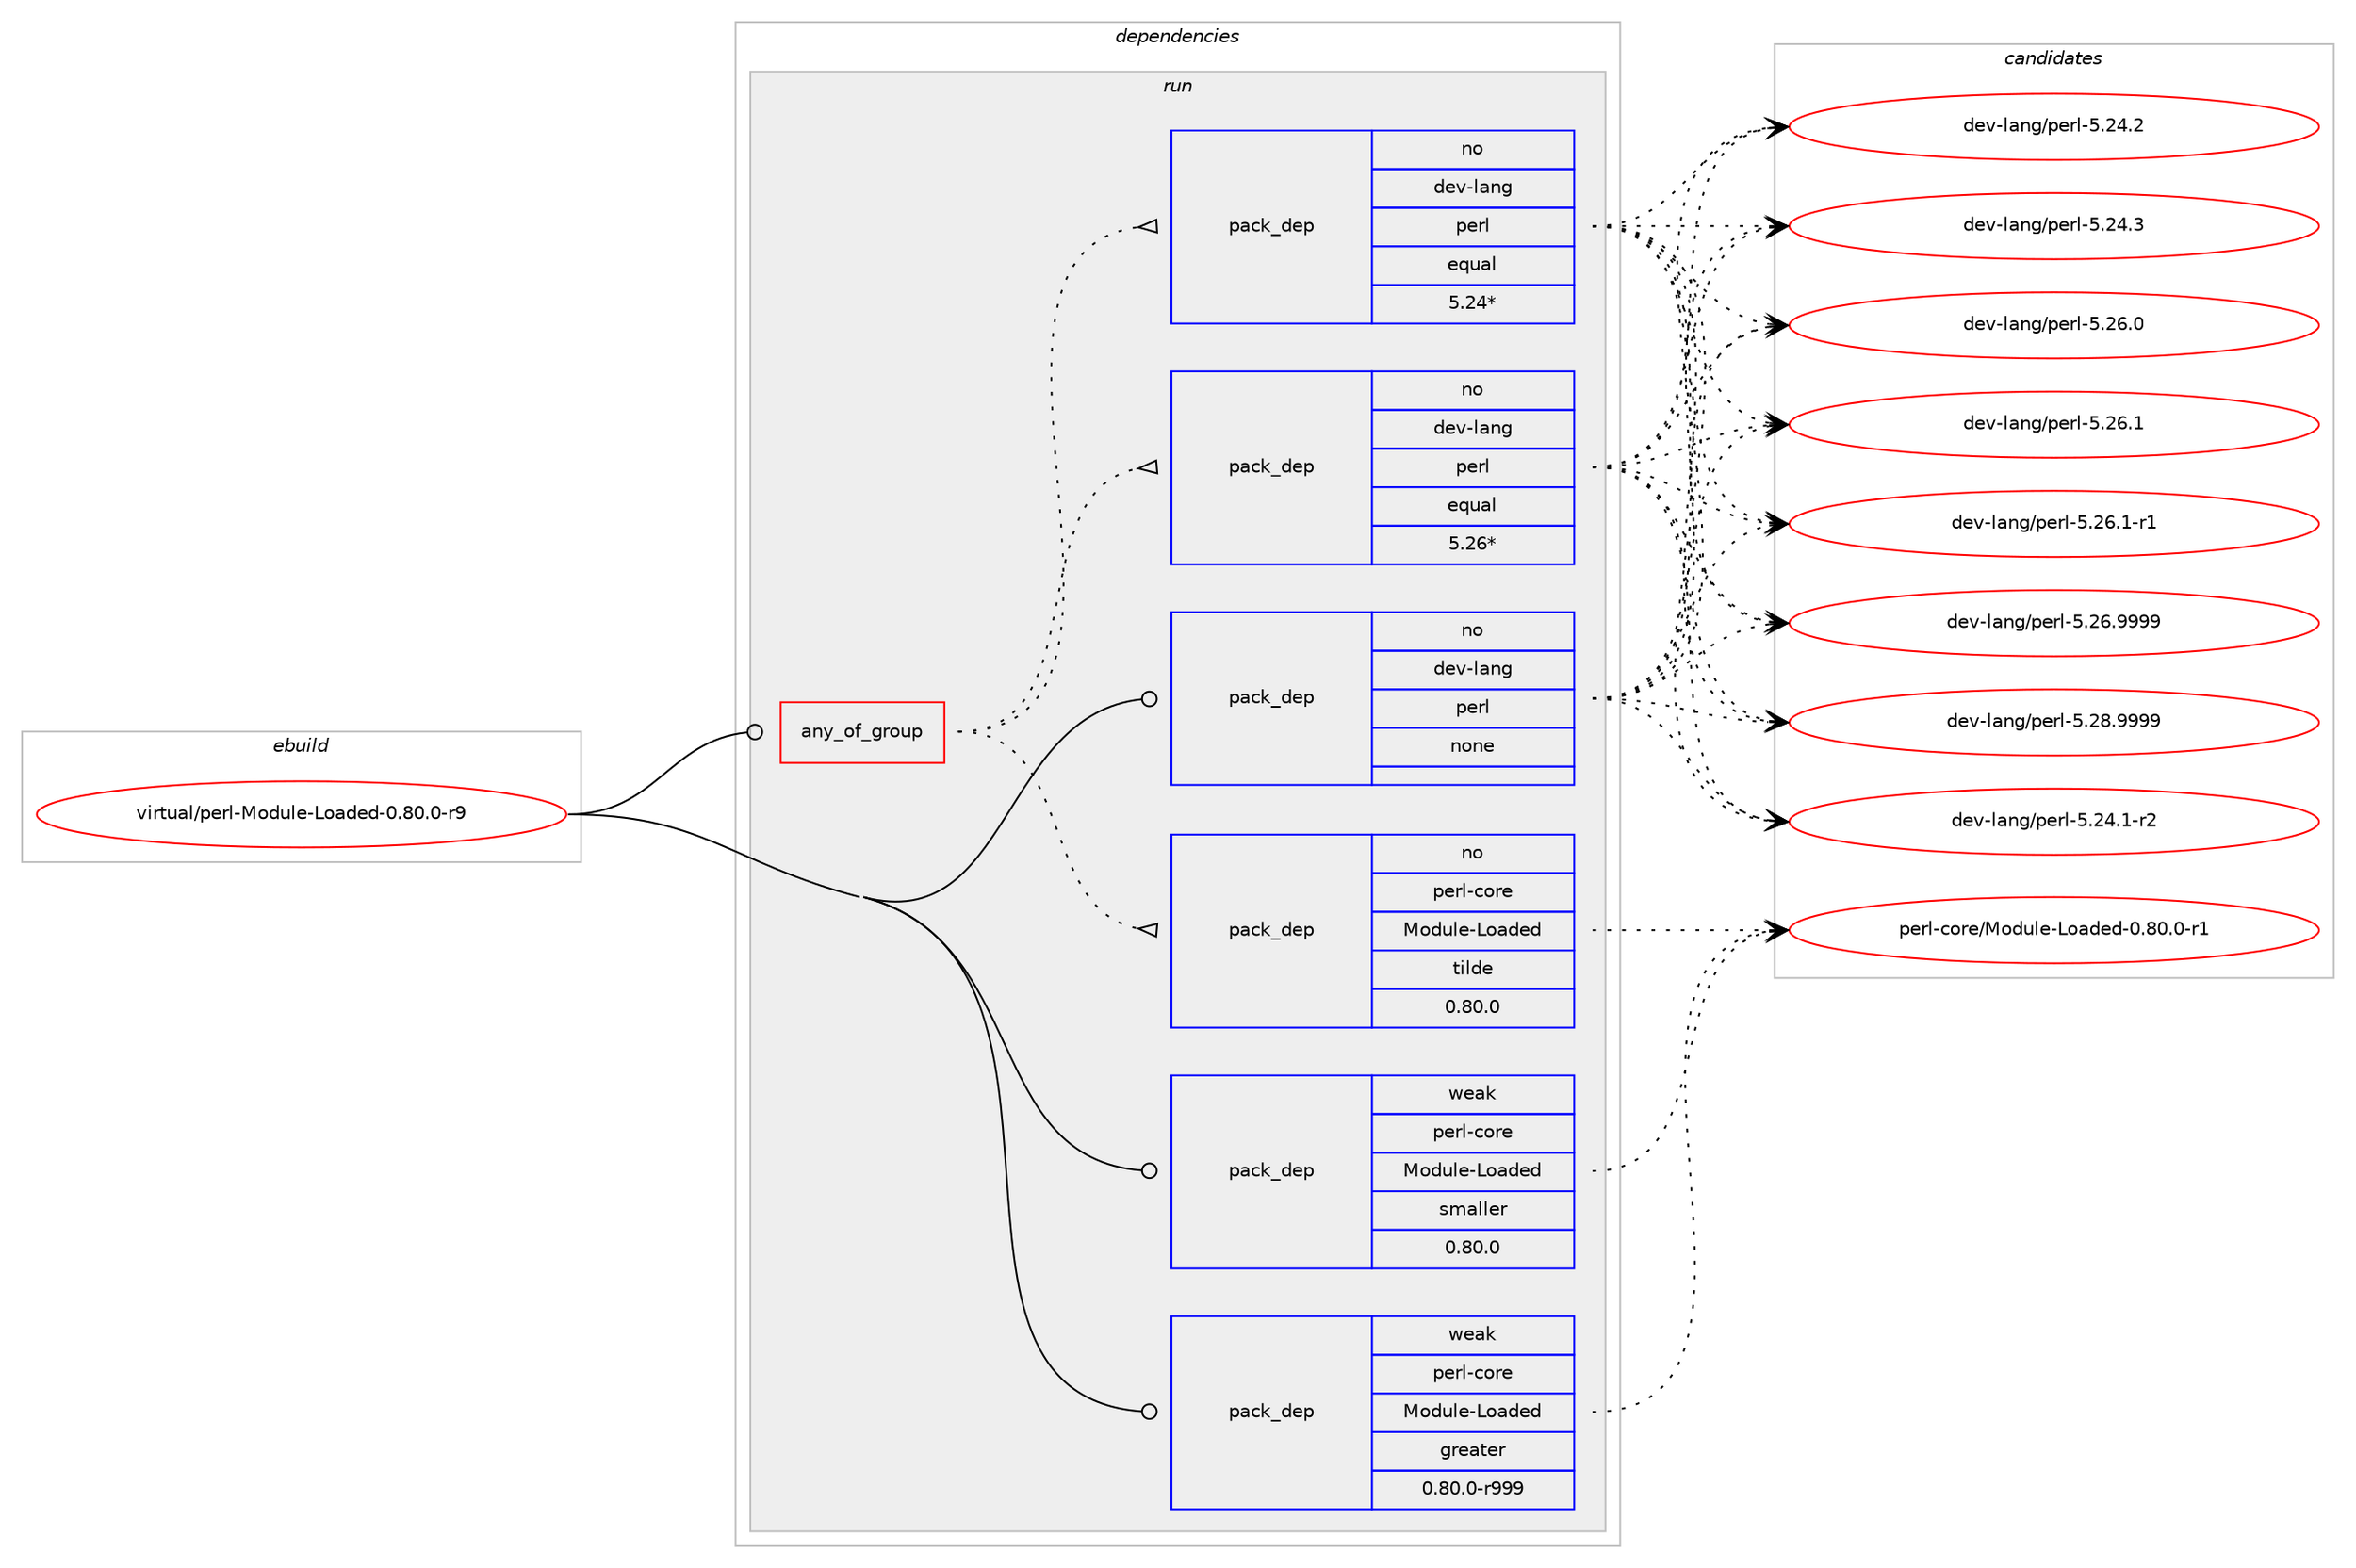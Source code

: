 digraph prolog {

# *************
# Graph options
# *************

newrank=true;
concentrate=true;
compound=true;
graph [rankdir=LR,fontname=Helvetica,fontsize=10,ranksep=1.5];#, ranksep=2.5, nodesep=0.2];
edge  [arrowhead=vee];
node  [fontname=Helvetica,fontsize=10];

# **********
# The ebuild
# **********

subgraph cluster_leftcol {
color=gray;
rank=same;
label=<<i>ebuild</i>>;
id [label="virtual/perl-Module-Loaded-0.80.0-r9", color=red, width=4, href="../virtual/perl-Module-Loaded-0.80.0-r9.svg"];
}

# ****************
# The dependencies
# ****************

subgraph cluster_midcol {
color=gray;
label=<<i>dependencies</i>>;
subgraph cluster_compile {
fillcolor="#eeeeee";
style=filled;
label=<<i>compile</i>>;
}
subgraph cluster_compileandrun {
fillcolor="#eeeeee";
style=filled;
label=<<i>compile and run</i>>;
}
subgraph cluster_run {
fillcolor="#eeeeee";
style=filled;
label=<<i>run</i>>;
subgraph any32 {
dependency4253 [label=<<TABLE BORDER="0" CELLBORDER="1" CELLSPACING="0" CELLPADDING="4"><TR><TD CELLPADDING="10">any_of_group</TD></TR></TABLE>>, shape=none, color=red];subgraph pack3876 {
dependency4254 [label=<<TABLE BORDER="0" CELLBORDER="1" CELLSPACING="0" CELLPADDING="4" WIDTH="220"><TR><TD ROWSPAN="6" CELLPADDING="30">pack_dep</TD></TR><TR><TD WIDTH="110">no</TD></TR><TR><TD>dev-lang</TD></TR><TR><TD>perl</TD></TR><TR><TD>equal</TD></TR><TR><TD>5.26*</TD></TR></TABLE>>, shape=none, color=blue];
}
dependency4253:e -> dependency4254:w [weight=20,style="dotted",arrowhead="oinv"];
subgraph pack3877 {
dependency4255 [label=<<TABLE BORDER="0" CELLBORDER="1" CELLSPACING="0" CELLPADDING="4" WIDTH="220"><TR><TD ROWSPAN="6" CELLPADDING="30">pack_dep</TD></TR><TR><TD WIDTH="110">no</TD></TR><TR><TD>dev-lang</TD></TR><TR><TD>perl</TD></TR><TR><TD>equal</TD></TR><TR><TD>5.24*</TD></TR></TABLE>>, shape=none, color=blue];
}
dependency4253:e -> dependency4255:w [weight=20,style="dotted",arrowhead="oinv"];
subgraph pack3878 {
dependency4256 [label=<<TABLE BORDER="0" CELLBORDER="1" CELLSPACING="0" CELLPADDING="4" WIDTH="220"><TR><TD ROWSPAN="6" CELLPADDING="30">pack_dep</TD></TR><TR><TD WIDTH="110">no</TD></TR><TR><TD>perl-core</TD></TR><TR><TD>Module-Loaded</TD></TR><TR><TD>tilde</TD></TR><TR><TD>0.80.0</TD></TR></TABLE>>, shape=none, color=blue];
}
dependency4253:e -> dependency4256:w [weight=20,style="dotted",arrowhead="oinv"];
}
id:e -> dependency4253:w [weight=20,style="solid",arrowhead="odot"];
subgraph pack3879 {
dependency4257 [label=<<TABLE BORDER="0" CELLBORDER="1" CELLSPACING="0" CELLPADDING="4" WIDTH="220"><TR><TD ROWSPAN="6" CELLPADDING="30">pack_dep</TD></TR><TR><TD WIDTH="110">no</TD></TR><TR><TD>dev-lang</TD></TR><TR><TD>perl</TD></TR><TR><TD>none</TD></TR><TR><TD></TD></TR></TABLE>>, shape=none, color=blue];
}
id:e -> dependency4257:w [weight=20,style="solid",arrowhead="odot"];
subgraph pack3880 {
dependency4258 [label=<<TABLE BORDER="0" CELLBORDER="1" CELLSPACING="0" CELLPADDING="4" WIDTH="220"><TR><TD ROWSPAN="6" CELLPADDING="30">pack_dep</TD></TR><TR><TD WIDTH="110">weak</TD></TR><TR><TD>perl-core</TD></TR><TR><TD>Module-Loaded</TD></TR><TR><TD>greater</TD></TR><TR><TD>0.80.0-r999</TD></TR></TABLE>>, shape=none, color=blue];
}
id:e -> dependency4258:w [weight=20,style="solid",arrowhead="odot"];
subgraph pack3881 {
dependency4259 [label=<<TABLE BORDER="0" CELLBORDER="1" CELLSPACING="0" CELLPADDING="4" WIDTH="220"><TR><TD ROWSPAN="6" CELLPADDING="30">pack_dep</TD></TR><TR><TD WIDTH="110">weak</TD></TR><TR><TD>perl-core</TD></TR><TR><TD>Module-Loaded</TD></TR><TR><TD>smaller</TD></TR><TR><TD>0.80.0</TD></TR></TABLE>>, shape=none, color=blue];
}
id:e -> dependency4259:w [weight=20,style="solid",arrowhead="odot"];
}
}

# **************
# The candidates
# **************

subgraph cluster_choices {
rank=same;
color=gray;
label=<<i>candidates</i>>;

subgraph choice3876 {
color=black;
nodesep=1;
choice100101118451089711010347112101114108455346505246494511450 [label="dev-lang/perl-5.24.1-r2", color=red, width=4,href="../dev-lang/perl-5.24.1-r2.svg"];
choice10010111845108971101034711210111410845534650524650 [label="dev-lang/perl-5.24.2", color=red, width=4,href="../dev-lang/perl-5.24.2.svg"];
choice10010111845108971101034711210111410845534650524651 [label="dev-lang/perl-5.24.3", color=red, width=4,href="../dev-lang/perl-5.24.3.svg"];
choice10010111845108971101034711210111410845534650544648 [label="dev-lang/perl-5.26.0", color=red, width=4,href="../dev-lang/perl-5.26.0.svg"];
choice10010111845108971101034711210111410845534650544649 [label="dev-lang/perl-5.26.1", color=red, width=4,href="../dev-lang/perl-5.26.1.svg"];
choice100101118451089711010347112101114108455346505446494511449 [label="dev-lang/perl-5.26.1-r1", color=red, width=4,href="../dev-lang/perl-5.26.1-r1.svg"];
choice10010111845108971101034711210111410845534650544657575757 [label="dev-lang/perl-5.26.9999", color=red, width=4,href="../dev-lang/perl-5.26.9999.svg"];
choice10010111845108971101034711210111410845534650564657575757 [label="dev-lang/perl-5.28.9999", color=red, width=4,href="../dev-lang/perl-5.28.9999.svg"];
dependency4254:e -> choice100101118451089711010347112101114108455346505246494511450:w [style=dotted,weight="100"];
dependency4254:e -> choice10010111845108971101034711210111410845534650524650:w [style=dotted,weight="100"];
dependency4254:e -> choice10010111845108971101034711210111410845534650524651:w [style=dotted,weight="100"];
dependency4254:e -> choice10010111845108971101034711210111410845534650544648:w [style=dotted,weight="100"];
dependency4254:e -> choice10010111845108971101034711210111410845534650544649:w [style=dotted,weight="100"];
dependency4254:e -> choice100101118451089711010347112101114108455346505446494511449:w [style=dotted,weight="100"];
dependency4254:e -> choice10010111845108971101034711210111410845534650544657575757:w [style=dotted,weight="100"];
dependency4254:e -> choice10010111845108971101034711210111410845534650564657575757:w [style=dotted,weight="100"];
}
subgraph choice3877 {
color=black;
nodesep=1;
choice100101118451089711010347112101114108455346505246494511450 [label="dev-lang/perl-5.24.1-r2", color=red, width=4,href="../dev-lang/perl-5.24.1-r2.svg"];
choice10010111845108971101034711210111410845534650524650 [label="dev-lang/perl-5.24.2", color=red, width=4,href="../dev-lang/perl-5.24.2.svg"];
choice10010111845108971101034711210111410845534650524651 [label="dev-lang/perl-5.24.3", color=red, width=4,href="../dev-lang/perl-5.24.3.svg"];
choice10010111845108971101034711210111410845534650544648 [label="dev-lang/perl-5.26.0", color=red, width=4,href="../dev-lang/perl-5.26.0.svg"];
choice10010111845108971101034711210111410845534650544649 [label="dev-lang/perl-5.26.1", color=red, width=4,href="../dev-lang/perl-5.26.1.svg"];
choice100101118451089711010347112101114108455346505446494511449 [label="dev-lang/perl-5.26.1-r1", color=red, width=4,href="../dev-lang/perl-5.26.1-r1.svg"];
choice10010111845108971101034711210111410845534650544657575757 [label="dev-lang/perl-5.26.9999", color=red, width=4,href="../dev-lang/perl-5.26.9999.svg"];
choice10010111845108971101034711210111410845534650564657575757 [label="dev-lang/perl-5.28.9999", color=red, width=4,href="../dev-lang/perl-5.28.9999.svg"];
dependency4255:e -> choice100101118451089711010347112101114108455346505246494511450:w [style=dotted,weight="100"];
dependency4255:e -> choice10010111845108971101034711210111410845534650524650:w [style=dotted,weight="100"];
dependency4255:e -> choice10010111845108971101034711210111410845534650524651:w [style=dotted,weight="100"];
dependency4255:e -> choice10010111845108971101034711210111410845534650544648:w [style=dotted,weight="100"];
dependency4255:e -> choice10010111845108971101034711210111410845534650544649:w [style=dotted,weight="100"];
dependency4255:e -> choice100101118451089711010347112101114108455346505446494511449:w [style=dotted,weight="100"];
dependency4255:e -> choice10010111845108971101034711210111410845534650544657575757:w [style=dotted,weight="100"];
dependency4255:e -> choice10010111845108971101034711210111410845534650564657575757:w [style=dotted,weight="100"];
}
subgraph choice3878 {
color=black;
nodesep=1;
choice11210111410845991111141014777111100117108101457611197100101100454846564846484511449 [label="perl-core/Module-Loaded-0.80.0-r1", color=red, width=4,href="../perl-core/Module-Loaded-0.80.0-r1.svg"];
dependency4256:e -> choice11210111410845991111141014777111100117108101457611197100101100454846564846484511449:w [style=dotted,weight="100"];
}
subgraph choice3879 {
color=black;
nodesep=1;
choice100101118451089711010347112101114108455346505246494511450 [label="dev-lang/perl-5.24.1-r2", color=red, width=4,href="../dev-lang/perl-5.24.1-r2.svg"];
choice10010111845108971101034711210111410845534650524650 [label="dev-lang/perl-5.24.2", color=red, width=4,href="../dev-lang/perl-5.24.2.svg"];
choice10010111845108971101034711210111410845534650524651 [label="dev-lang/perl-5.24.3", color=red, width=4,href="../dev-lang/perl-5.24.3.svg"];
choice10010111845108971101034711210111410845534650544648 [label="dev-lang/perl-5.26.0", color=red, width=4,href="../dev-lang/perl-5.26.0.svg"];
choice10010111845108971101034711210111410845534650544649 [label="dev-lang/perl-5.26.1", color=red, width=4,href="../dev-lang/perl-5.26.1.svg"];
choice100101118451089711010347112101114108455346505446494511449 [label="dev-lang/perl-5.26.1-r1", color=red, width=4,href="../dev-lang/perl-5.26.1-r1.svg"];
choice10010111845108971101034711210111410845534650544657575757 [label="dev-lang/perl-5.26.9999", color=red, width=4,href="../dev-lang/perl-5.26.9999.svg"];
choice10010111845108971101034711210111410845534650564657575757 [label="dev-lang/perl-5.28.9999", color=red, width=4,href="../dev-lang/perl-5.28.9999.svg"];
dependency4257:e -> choice100101118451089711010347112101114108455346505246494511450:w [style=dotted,weight="100"];
dependency4257:e -> choice10010111845108971101034711210111410845534650524650:w [style=dotted,weight="100"];
dependency4257:e -> choice10010111845108971101034711210111410845534650524651:w [style=dotted,weight="100"];
dependency4257:e -> choice10010111845108971101034711210111410845534650544648:w [style=dotted,weight="100"];
dependency4257:e -> choice10010111845108971101034711210111410845534650544649:w [style=dotted,weight="100"];
dependency4257:e -> choice100101118451089711010347112101114108455346505446494511449:w [style=dotted,weight="100"];
dependency4257:e -> choice10010111845108971101034711210111410845534650544657575757:w [style=dotted,weight="100"];
dependency4257:e -> choice10010111845108971101034711210111410845534650564657575757:w [style=dotted,weight="100"];
}
subgraph choice3880 {
color=black;
nodesep=1;
choice11210111410845991111141014777111100117108101457611197100101100454846564846484511449 [label="perl-core/Module-Loaded-0.80.0-r1", color=red, width=4,href="../perl-core/Module-Loaded-0.80.0-r1.svg"];
dependency4258:e -> choice11210111410845991111141014777111100117108101457611197100101100454846564846484511449:w [style=dotted,weight="100"];
}
subgraph choice3881 {
color=black;
nodesep=1;
choice11210111410845991111141014777111100117108101457611197100101100454846564846484511449 [label="perl-core/Module-Loaded-0.80.0-r1", color=red, width=4,href="../perl-core/Module-Loaded-0.80.0-r1.svg"];
dependency4259:e -> choice11210111410845991111141014777111100117108101457611197100101100454846564846484511449:w [style=dotted,weight="100"];
}
}

}
